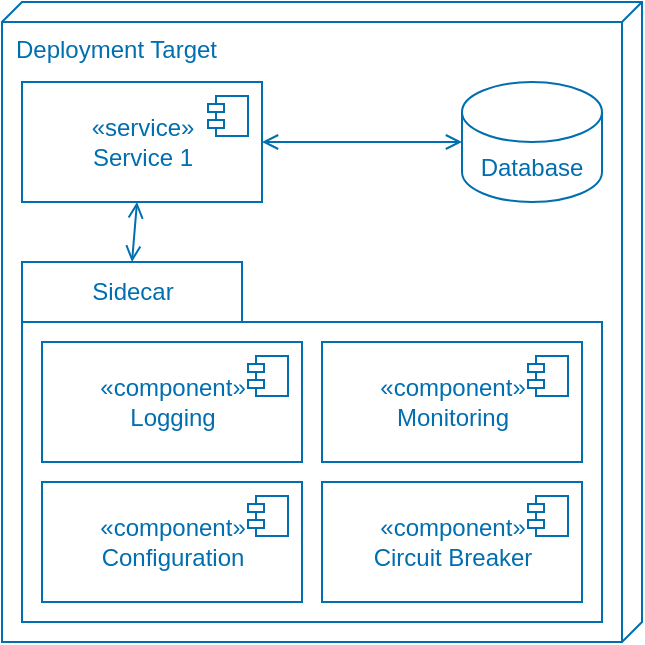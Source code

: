 <mxfile>
    <diagram id="wErgKmHj8z3coINsLL0f" name="Page-1">
        <mxGraphModel dx="852" dy="548" grid="1" gridSize="10" guides="1" tooltips="1" connect="1" arrows="1" fold="1" page="1" pageScale="1" pageWidth="850" pageHeight="1100" math="0" shadow="0">
            <root>
                <mxCell id="0"/>
                <mxCell id="1" parent="0"/>
                <mxCell id="24" value="" style="group" vertex="1" connectable="0" parent="1">
                    <mxGeometry x="40" y="40" width="320" height="320" as="geometry"/>
                </mxCell>
                <mxCell id="2" value="Deployment Target" style="verticalAlign=top;align=left;shape=cube;size=10;direction=south;fontStyle=0;html=1;boundedLbl=1;spacingLeft=5;fillColor=none;fontColor=#006EAF;strokeColor=#006EAF;" vertex="1" parent="24">
                    <mxGeometry width="320" height="320" as="geometry"/>
                </mxCell>
                <mxCell id="23" value="" style="group" vertex="1" connectable="0" parent="24">
                    <mxGeometry x="10" y="40" width="290" height="270" as="geometry"/>
                </mxCell>
                <mxCell id="4" value="«service»&lt;br&gt;&lt;span&gt;Service 1&lt;/span&gt;" style="html=1;dropTarget=0;fillColor=none;fontColor=#006EAF;strokeColor=#006EAF;fontStyle=0" vertex="1" parent="23">
                    <mxGeometry width="120" height="60" as="geometry"/>
                </mxCell>
                <mxCell id="5" value="" style="shape=module;jettyWidth=8;jettyHeight=4;fillColor=none;fontColor=#006EAF;strokeColor=#006EAF;fontStyle=0" vertex="1" parent="4">
                    <mxGeometry x="1" width="20" height="20" relative="1" as="geometry">
                        <mxPoint x="-27" y="7" as="offset"/>
                    </mxGeometry>
                </mxCell>
                <mxCell id="6" value="Sidecar" style="shape=folder;fontStyle=0;tabWidth=110;tabHeight=30;tabPosition=left;html=1;boundedLbl=1;labelInHeader=1;container=1;collapsible=0;fillColor=none;fontColor=#006EAF;strokeColor=#006EAF;" vertex="1" parent="23">
                    <mxGeometry y="90" width="290" height="180" as="geometry"/>
                </mxCell>
                <mxCell id="7" value="" style="html=1;strokeColor=none;resizeWidth=1;resizeHeight=1;fillColor=none;part=1;connectable=0;allowArrows=0;deletable=0;fontColor=#006EAF;fontStyle=0" vertex="1" parent="6">
                    <mxGeometry width="290" height="153" relative="1" as="geometry">
                        <mxPoint y="30" as="offset"/>
                    </mxGeometry>
                </mxCell>
                <mxCell id="8" value="«component»&lt;br&gt;&lt;span&gt;Logging&lt;/span&gt;" style="html=1;dropTarget=0;fillColor=none;fontColor=#006EAF;strokeColor=#006EAF;fontStyle=0" vertex="1" parent="6">
                    <mxGeometry x="10" y="40" width="130" height="60" as="geometry"/>
                </mxCell>
                <mxCell id="9" value="" style="shape=module;jettyWidth=8;jettyHeight=4;fillColor=none;fontColor=#006EAF;strokeColor=#006EAF;fontStyle=0" vertex="1" parent="8">
                    <mxGeometry x="1" width="20" height="20" relative="1" as="geometry">
                        <mxPoint x="-27" y="7" as="offset"/>
                    </mxGeometry>
                </mxCell>
                <mxCell id="12" value="«component»&lt;br&gt;&lt;span&gt;Monitoring&lt;/span&gt;" style="html=1;dropTarget=0;fillColor=none;fontColor=#006EAF;strokeColor=#006EAF;fontStyle=0" vertex="1" parent="6">
                    <mxGeometry x="150" y="40" width="130" height="60" as="geometry"/>
                </mxCell>
                <mxCell id="13" value="" style="shape=module;jettyWidth=8;jettyHeight=4;fillColor=none;fontColor=#006EAF;strokeColor=#006EAF;fontStyle=0" vertex="1" parent="12">
                    <mxGeometry x="1" width="20" height="20" relative="1" as="geometry">
                        <mxPoint x="-27" y="7" as="offset"/>
                    </mxGeometry>
                </mxCell>
                <mxCell id="10" value="«component»&lt;br&gt;&lt;span&gt;Configuration&lt;/span&gt;" style="html=1;dropTarget=0;fillColor=none;fontColor=#006EAF;strokeColor=#006EAF;fontStyle=0" vertex="1" parent="6">
                    <mxGeometry x="10" y="110" width="130" height="60" as="geometry"/>
                </mxCell>
                <mxCell id="11" value="" style="shape=module;jettyWidth=8;jettyHeight=4;fillColor=none;fontColor=#006EAF;strokeColor=#006EAF;fontStyle=0" vertex="1" parent="10">
                    <mxGeometry x="1" width="20" height="20" relative="1" as="geometry">
                        <mxPoint x="-27" y="7" as="offset"/>
                    </mxGeometry>
                </mxCell>
                <mxCell id="14" value="«component»&lt;br&gt;&lt;span&gt;Circuit Breaker&lt;/span&gt;" style="html=1;dropTarget=0;fillColor=none;fontColor=#006EAF;strokeColor=#006EAF;fontStyle=0" vertex="1" parent="6">
                    <mxGeometry x="150" y="110" width="130" height="60" as="geometry"/>
                </mxCell>
                <mxCell id="15" value="" style="shape=module;jettyWidth=8;jettyHeight=4;fillColor=none;fontColor=#006EAF;strokeColor=#006EAF;fontStyle=0" vertex="1" parent="14">
                    <mxGeometry x="1" width="20" height="20" relative="1" as="geometry">
                        <mxPoint x="-27" y="7" as="offset"/>
                    </mxGeometry>
                </mxCell>
                <mxCell id="21" style="edgeStyle=none;html=1;entryX=0;entryY=0;entryDx=55;entryDy=0;entryPerimeter=0;fontColor=#006EAF;startArrow=open;startFill=0;endArrow=open;endFill=0;fillColor=#1ba1e2;strokeColor=#006EAF;" edge="1" parent="23" source="4" target="6">
                    <mxGeometry relative="1" as="geometry"/>
                </mxCell>
                <mxCell id="19" value="Database" style="shape=cylinder3;whiteSpace=wrap;html=1;boundedLbl=1;backgroundOutline=1;size=15;fillColor=none;fontColor=#006EAF;strokeColor=#006EAF;fontStyle=0" vertex="1" parent="23">
                    <mxGeometry x="220" width="70" height="60" as="geometry"/>
                </mxCell>
                <mxCell id="20" style="edgeStyle=none;html=1;fontColor=#006EAF;startArrow=open;startFill=0;endArrow=open;endFill=0;fillColor=#1ba1e2;strokeColor=#006EAF;" edge="1" parent="23" source="4" target="19">
                    <mxGeometry relative="1" as="geometry"/>
                </mxCell>
            </root>
        </mxGraphModel>
    </diagram>
</mxfile>